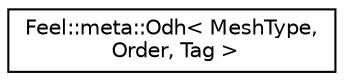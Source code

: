 digraph "Graphical Class Hierarchy"
{
 // LATEX_PDF_SIZE
  edge [fontname="Helvetica",fontsize="10",labelfontname="Helvetica",labelfontsize="10"];
  node [fontname="Helvetica",fontsize="10",shape=record];
  rankdir="LR";
  Node0 [label="Feel::meta::Odh\< MeshType,\l Order, Tag \>",height=0.2,width=0.4,color="black", fillcolor="white", style="filled",URL="$structFeel_1_1meta_1_1Odh.html",tooltip=" "];
}
